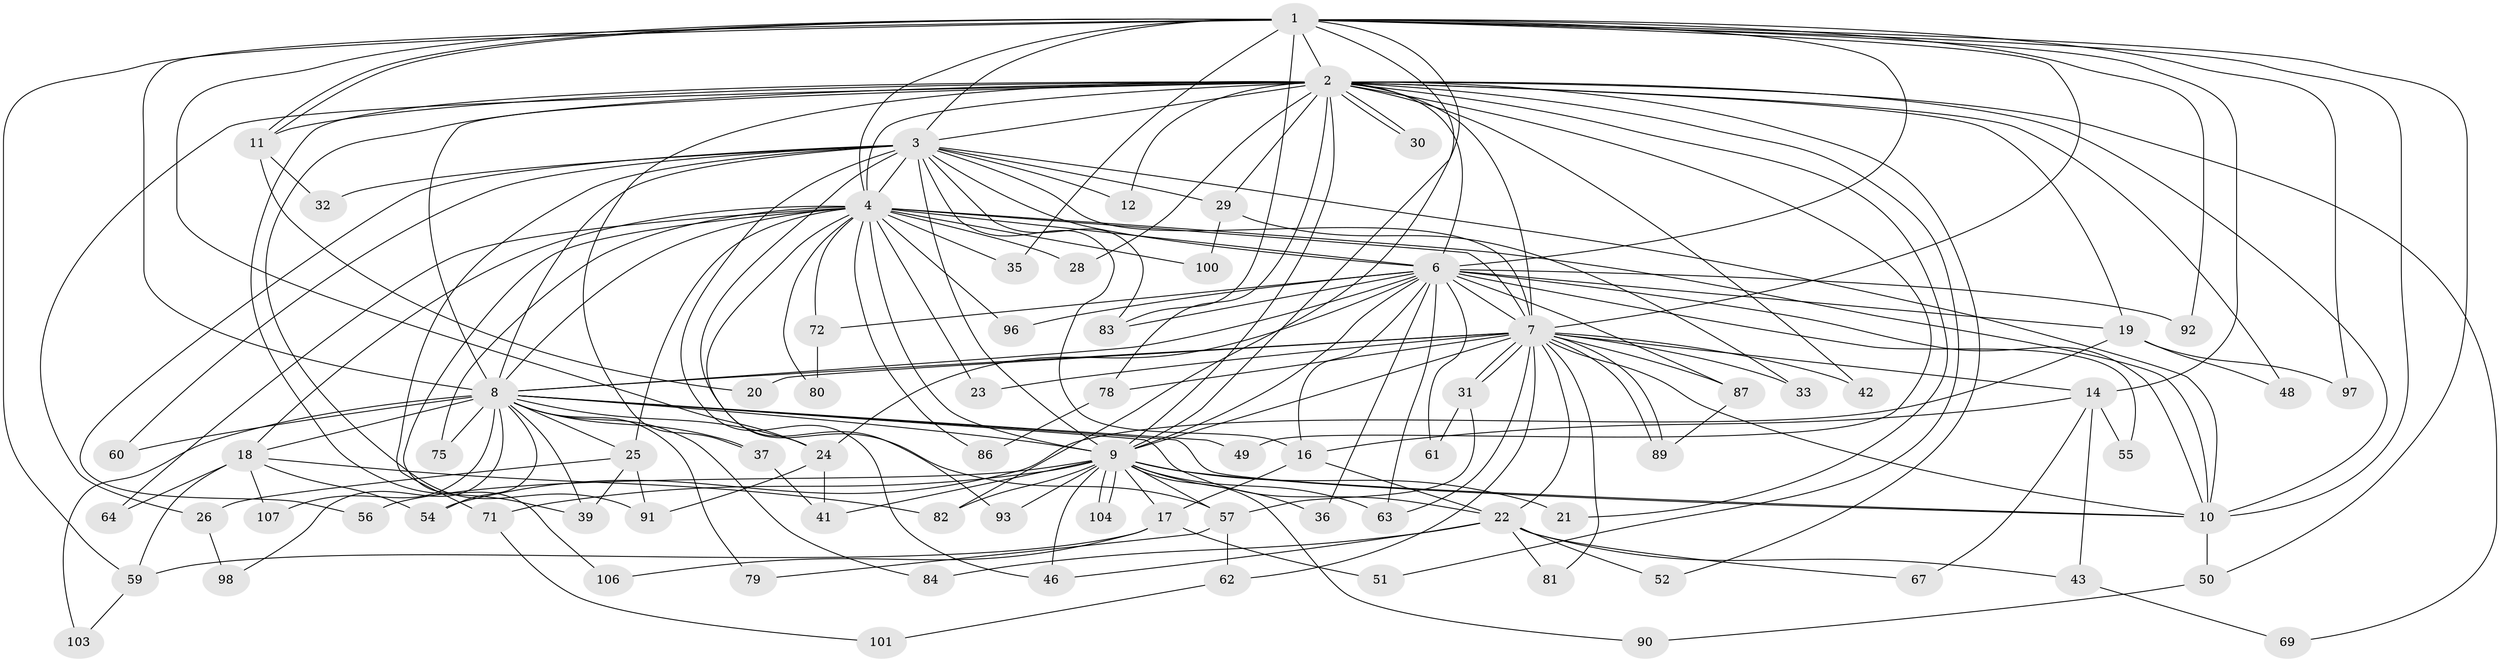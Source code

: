 // Generated by graph-tools (version 1.1) at 2025/51/02/27/25 19:51:53]
// undirected, 80 vertices, 193 edges
graph export_dot {
graph [start="1"]
  node [color=gray90,style=filled];
  1 [super="+27"];
  2 [super="+13"];
  3 [super="+58"];
  4 [super="+5"];
  6 [super="+66"];
  7 [super="+95"];
  8 [super="+15"];
  9 [super="+68"];
  10 [super="+70"];
  11 [super="+38"];
  12;
  14 [super="+94"];
  16;
  17;
  18 [super="+44"];
  19 [super="+76"];
  20;
  21;
  22 [super="+47"];
  23;
  24 [super="+34"];
  25;
  26;
  28;
  29;
  30;
  31 [super="+40"];
  32;
  33;
  35;
  36;
  37;
  39 [super="+53"];
  41 [super="+45"];
  42;
  43;
  46 [super="+74"];
  48;
  49;
  50;
  51;
  52;
  54;
  55;
  56;
  57 [super="+73"];
  59 [super="+65"];
  60;
  61;
  62;
  63 [super="+77"];
  64;
  67;
  69;
  71;
  72;
  75;
  78;
  79;
  80;
  81;
  82 [super="+102"];
  83 [super="+85"];
  84;
  86;
  87 [super="+88"];
  89 [super="+99"];
  90;
  91 [super="+105"];
  92;
  93;
  96;
  97;
  98;
  100;
  101;
  103;
  104;
  106;
  107;
  1 -- 2 [weight=2];
  1 -- 3;
  1 -- 4 [weight=2];
  1 -- 6;
  1 -- 7;
  1 -- 8 [weight=2];
  1 -- 9;
  1 -- 10;
  1 -- 11;
  1 -- 11;
  1 -- 14;
  1 -- 35;
  1 -- 50;
  1 -- 59;
  1 -- 92;
  1 -- 97;
  1 -- 83;
  1 -- 24;
  1 -- 82;
  2 -- 3;
  2 -- 4 [weight=2];
  2 -- 6;
  2 -- 7;
  2 -- 8 [weight=2];
  2 -- 9;
  2 -- 10;
  2 -- 12;
  2 -- 19;
  2 -- 21;
  2 -- 26;
  2 -- 28;
  2 -- 29;
  2 -- 30;
  2 -- 30;
  2 -- 37;
  2 -- 39;
  2 -- 42;
  2 -- 48;
  2 -- 49;
  2 -- 51;
  2 -- 52;
  2 -- 69;
  2 -- 78;
  2 -- 91;
  2 -- 11;
  3 -- 4 [weight=3];
  3 -- 6;
  3 -- 7;
  3 -- 8;
  3 -- 9;
  3 -- 10;
  3 -- 12;
  3 -- 16;
  3 -- 29;
  3 -- 32;
  3 -- 46;
  3 -- 56;
  3 -- 57;
  3 -- 60;
  3 -- 71;
  3 -- 83;
  4 -- 6 [weight=2];
  4 -- 7 [weight=2];
  4 -- 8 [weight=2];
  4 -- 9 [weight=2];
  4 -- 10 [weight=3];
  4 -- 23;
  4 -- 28;
  4 -- 64;
  4 -- 72;
  4 -- 75;
  4 -- 96;
  4 -- 100;
  4 -- 80;
  4 -- 18 [weight=2];
  4 -- 86;
  4 -- 25;
  4 -- 93;
  4 -- 35;
  4 -- 106;
  6 -- 7;
  6 -- 8;
  6 -- 9 [weight=2];
  6 -- 10;
  6 -- 16;
  6 -- 19;
  6 -- 24;
  6 -- 36;
  6 -- 55;
  6 -- 61;
  6 -- 63 [weight=2];
  6 -- 72;
  6 -- 83;
  6 -- 87 [weight=2];
  6 -- 92;
  6 -- 96;
  7 -- 8;
  7 -- 9;
  7 -- 10;
  7 -- 14;
  7 -- 20;
  7 -- 22;
  7 -- 23;
  7 -- 31 [weight=2];
  7 -- 31;
  7 -- 33;
  7 -- 42;
  7 -- 62;
  7 -- 78 [weight=2];
  7 -- 81;
  7 -- 87;
  7 -- 89;
  7 -- 89;
  7 -- 63;
  8 -- 9;
  8 -- 10;
  8 -- 18;
  8 -- 24;
  8 -- 25;
  8 -- 54;
  8 -- 75;
  8 -- 79;
  8 -- 84;
  8 -- 98;
  8 -- 103;
  8 -- 107;
  8 -- 49;
  8 -- 37;
  8 -- 60;
  8 -- 22;
  8 -- 39;
  9 -- 10;
  9 -- 17;
  9 -- 21;
  9 -- 36;
  9 -- 41;
  9 -- 56;
  9 -- 63;
  9 -- 71;
  9 -- 82;
  9 -- 90;
  9 -- 93;
  9 -- 104;
  9 -- 104;
  9 -- 57;
  9 -- 46;
  10 -- 50;
  11 -- 20;
  11 -- 32;
  14 -- 43;
  14 -- 55;
  14 -- 67;
  14 -- 16;
  16 -- 17;
  16 -- 22;
  17 -- 51;
  17 -- 59;
  17 -- 106;
  18 -- 54;
  18 -- 64;
  18 -- 82;
  18 -- 107;
  18 -- 59;
  19 -- 48;
  19 -- 97;
  19 -- 54;
  22 -- 43;
  22 -- 46;
  22 -- 81;
  22 -- 84;
  22 -- 67;
  22 -- 52;
  24 -- 91;
  24 -- 41;
  25 -- 26;
  25 -- 39;
  25 -- 91;
  26 -- 98;
  29 -- 33;
  29 -- 100;
  31 -- 57;
  31 -- 61;
  37 -- 41;
  43 -- 69;
  50 -- 90;
  57 -- 62;
  57 -- 79;
  59 -- 103;
  62 -- 101;
  71 -- 101;
  72 -- 80;
  78 -- 86;
  87 -- 89;
}
